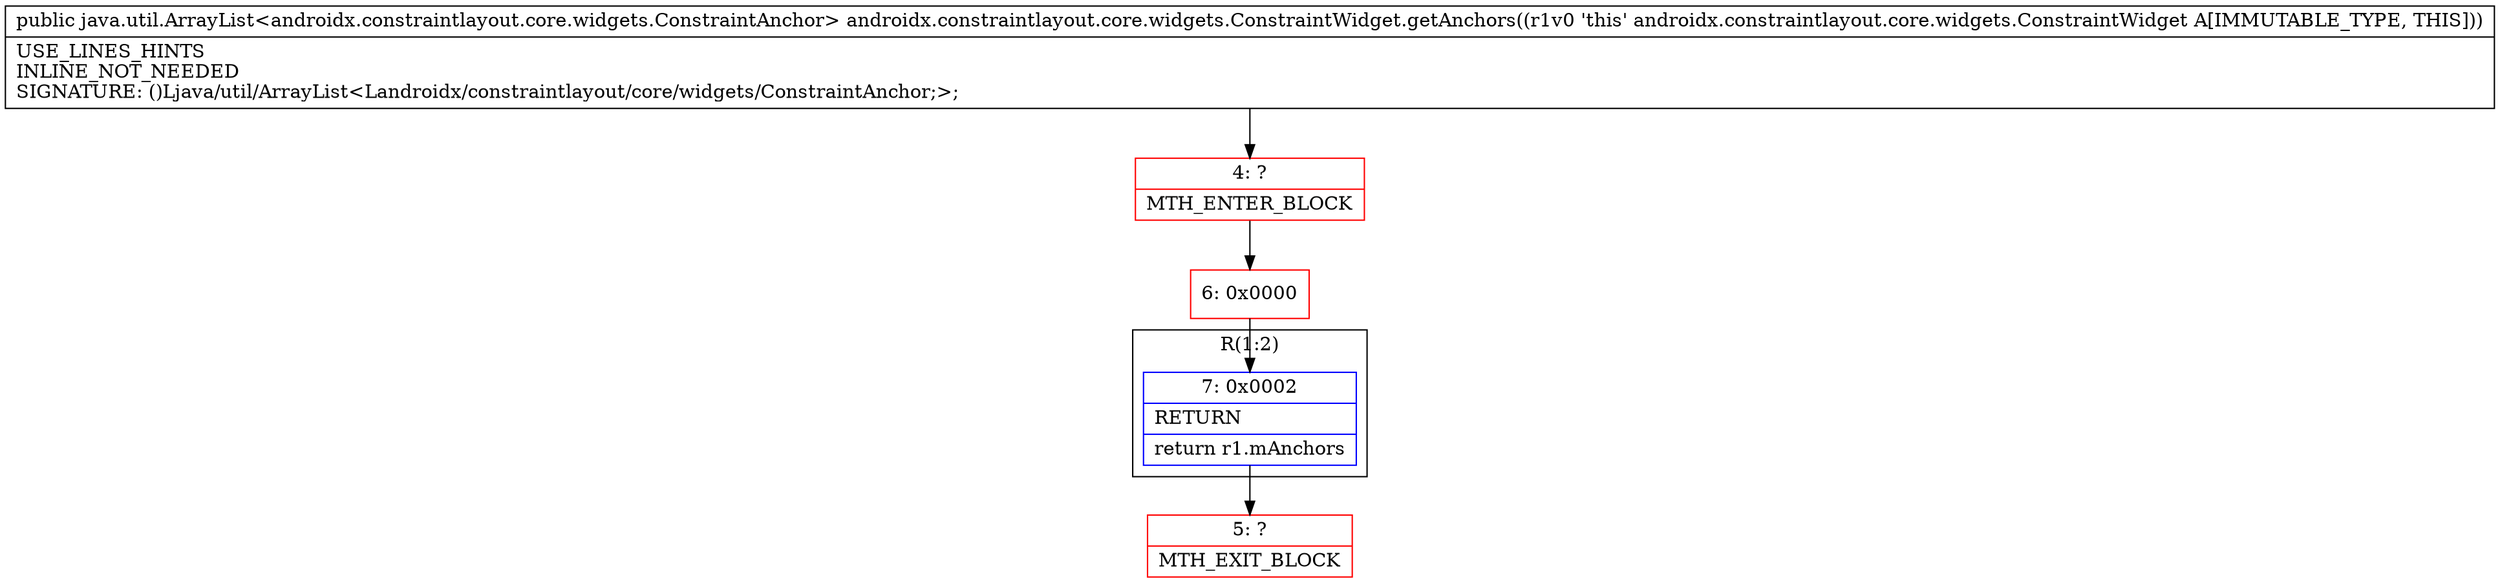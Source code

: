 digraph "CFG forandroidx.constraintlayout.core.widgets.ConstraintWidget.getAnchors()Ljava\/util\/ArrayList;" {
subgraph cluster_Region_1457564940 {
label = "R(1:2)";
node [shape=record,color=blue];
Node_7 [shape=record,label="{7\:\ 0x0002|RETURN\l|return r1.mAnchors\l}"];
}
Node_4 [shape=record,color=red,label="{4\:\ ?|MTH_ENTER_BLOCK\l}"];
Node_6 [shape=record,color=red,label="{6\:\ 0x0000}"];
Node_5 [shape=record,color=red,label="{5\:\ ?|MTH_EXIT_BLOCK\l}"];
MethodNode[shape=record,label="{public java.util.ArrayList\<androidx.constraintlayout.core.widgets.ConstraintAnchor\> androidx.constraintlayout.core.widgets.ConstraintWidget.getAnchors((r1v0 'this' androidx.constraintlayout.core.widgets.ConstraintWidget A[IMMUTABLE_TYPE, THIS]))  | USE_LINES_HINTS\lINLINE_NOT_NEEDED\lSIGNATURE: ()Ljava\/util\/ArrayList\<Landroidx\/constraintlayout\/core\/widgets\/ConstraintAnchor;\>;\l}"];
MethodNode -> Node_4;Node_7 -> Node_5;
Node_4 -> Node_6;
Node_6 -> Node_7;
}

